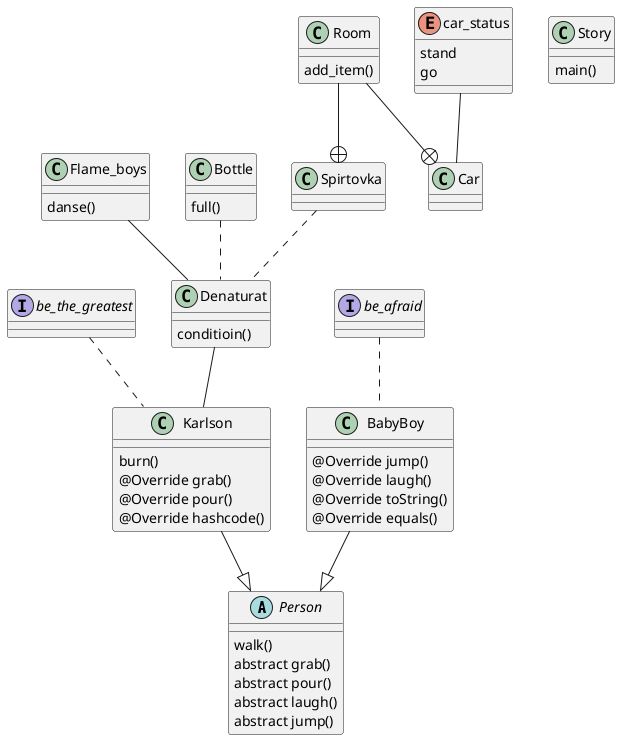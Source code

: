 @startuml
abstract class Person
Person : walk()
Person : abstract grab()
Person : abstract pour()
Person : abstract laugh()
Person : abstract jump()
class Karlson
Karlson : burn()
Karlson : @Override grab()
Karlson : @Override pour()
Karlson : @Override hashcode()
class BabyBoy
BabyBoy : @Override jump()
BabyBoy : @Override laugh()
BabyBoy : @Override toString()
BabyBoy : @Override equals()
Karlson --|> Person
BabyBoy --|> Person
interface be_afraid
be_afraid .. BabyBoy
interface be_the_greatest
be_the_greatest .. Karlson
class Story
Story : main()
class Denaturat
Denaturat : conditioin()
Denaturat -- Karlson
class Flame_boys
Flame_boys : danse()
Flame_boys -- Denaturat
class Bottle
Bottle : full()
Bottle .. Denaturat
class Spirtovka
Spirtovka .. Denaturat
class Room
Room : add_item()
class Car
Room --+ Car
Room --+ Spirtovka
Enum car_status
car_status : stand
car_status : go
car_status -- Car

@enduml@startuml
'https://plantuml.com/sequence-diagram

autonumber

Alice -> Bob: Authentication Request
Bob --> Alice: Authentication Response

Alice -> Bob: Another authentication Request
Alice <-- Bob: another authentication Response
@enduml